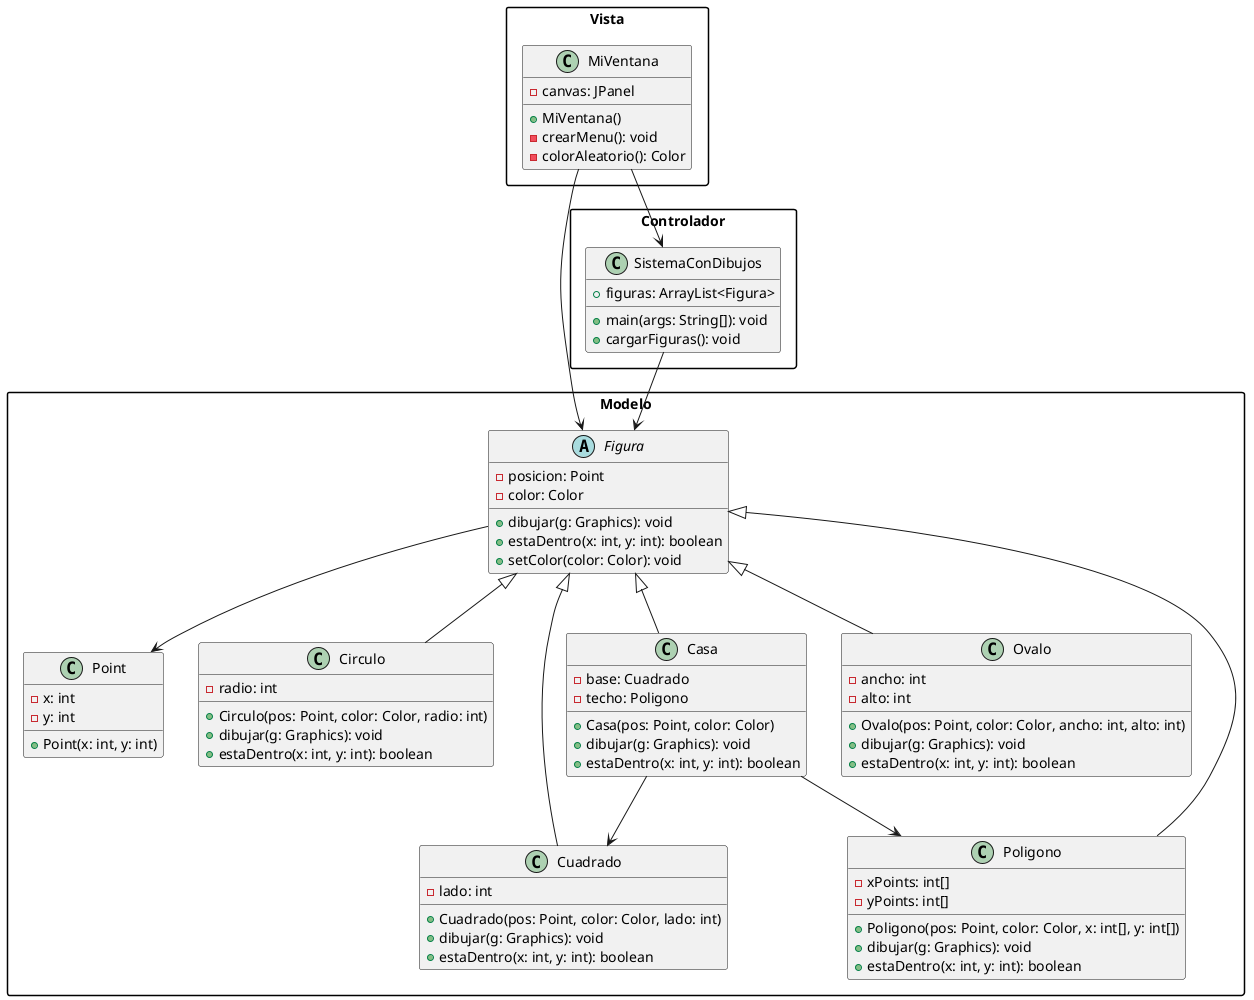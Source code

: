 @startuml
skinparam packageStyle rectangle

package "Modelo" {
    class Point {
        - x: int
        - y: int
        + Point(x: int, y: int)
    }

    abstract class Figura {
        - posicion: Point
        - color: Color
        + dibujar(g: Graphics): void
        + estaDentro(x: int, y: int): boolean
        + setColor(color: Color): void
    }

    class Circulo {
        - radio: int
        + Circulo(pos: Point, color: Color, radio: int)
        + dibujar(g: Graphics): void
        + estaDentro(x: int, y: int): boolean
    }

    class Cuadrado {
        - lado: int
        + Cuadrado(pos: Point, color: Color, lado: int)
        + dibujar(g: Graphics): void
        + estaDentro(x: int, y: int): boolean
    }

    class Poligono {
        - xPoints: int[]
        - yPoints: int[]
        + Poligono(pos: Point, color: Color, x: int[], y: int[])
        + dibujar(g: Graphics): void
        + estaDentro(x: int, y: int): boolean
    }

    class Ovalo {
        - ancho: int
        - alto: int
        + Ovalo(pos: Point, color: Color, ancho: int, alto: int)
        + dibujar(g: Graphics): void
        + estaDentro(x: int, y: int): boolean
    }

    class Casa {
        - base: Cuadrado
        - techo: Poligono
        + Casa(pos: Point, color: Color)
        + dibujar(g: Graphics): void
        + estaDentro(x: int, y: int): boolean
    }

    Figura <|-- Circulo
    Figura <|-- Cuadrado
    Figura <|-- Poligono
    Figura <|-- Ovalo
    Figura <|-- Casa

    Figura --> Point
    Casa --> Cuadrado
    Casa --> Poligono
}

package "Vista" {
    class MiVentana {
        - canvas: JPanel
        + MiVentana()
        - crearMenu(): void
        - colorAleatorio(): Color
    }
}

package "Controlador" {
    class SistemaConDibujos {
        + figuras: ArrayList<Figura>
        + main(args: String[]): void
        + cargarFiguras(): void
    }
}

SistemaConDibujos --> Figura
MiVentana --> SistemaConDibujos
MiVentana --> Figura

@enduml